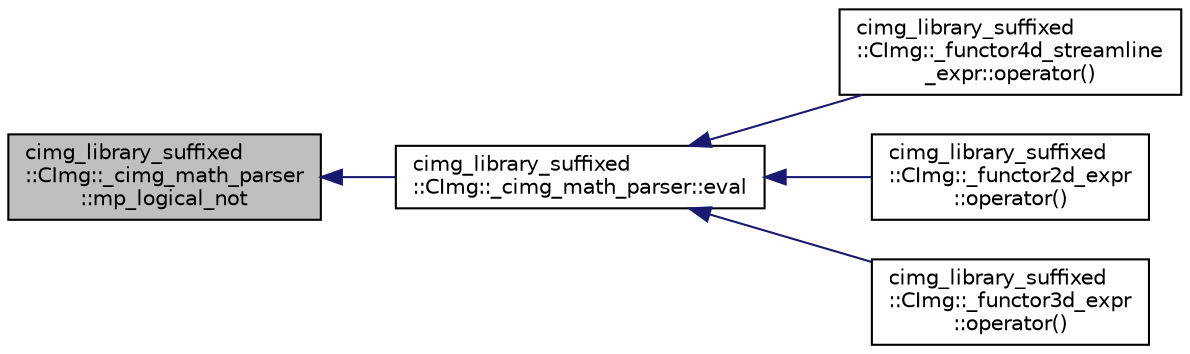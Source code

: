 digraph "cimg_library_suffixed::CImg::_cimg_math_parser::mp_logical_not"
{
  edge [fontname="Helvetica",fontsize="10",labelfontname="Helvetica",labelfontsize="10"];
  node [fontname="Helvetica",fontsize="10",shape=record];
  rankdir="LR";
  Node1 [label="cimg_library_suffixed\l::CImg::_cimg_math_parser\l::mp_logical_not",height=0.2,width=0.4,color="black", fillcolor="grey75", style="filled" fontcolor="black"];
  Node1 -> Node2 [dir="back",color="midnightblue",fontsize="10",style="solid",fontname="Helvetica"];
  Node2 [label="cimg_library_suffixed\l::CImg::_cimg_math_parser::eval",height=0.2,width=0.4,color="black", fillcolor="white", style="filled",URL="$structcimg__library__suffixed_1_1_c_img_1_1__cimg__math__parser.html#a6d1515eca4dc588b97892fa865648c13"];
  Node2 -> Node3 [dir="back",color="midnightblue",fontsize="10",style="solid",fontname="Helvetica"];
  Node3 [label="cimg_library_suffixed\l::CImg::_functor4d_streamline\l_expr::operator()",height=0.2,width=0.4,color="black", fillcolor="white", style="filled",URL="$structcimg__library__suffixed_1_1_c_img_1_1__functor4d__streamline__expr.html#ad7c8b7dee19bac47ba8a4e3e4de22463"];
  Node2 -> Node4 [dir="back",color="midnightblue",fontsize="10",style="solid",fontname="Helvetica"];
  Node4 [label="cimg_library_suffixed\l::CImg::_functor2d_expr\l::operator()",height=0.2,width=0.4,color="black", fillcolor="white", style="filled",URL="$structcimg__library__suffixed_1_1_c_img_1_1__functor2d__expr.html#af2cf7b8e4076323075907c916eec8f4f"];
  Node2 -> Node5 [dir="back",color="midnightblue",fontsize="10",style="solid",fontname="Helvetica"];
  Node5 [label="cimg_library_suffixed\l::CImg::_functor3d_expr\l::operator()",height=0.2,width=0.4,color="black", fillcolor="white", style="filled",URL="$structcimg__library__suffixed_1_1_c_img_1_1__functor3d__expr.html#af752bc908c6ed28fd9226787a5db509d"];
}
